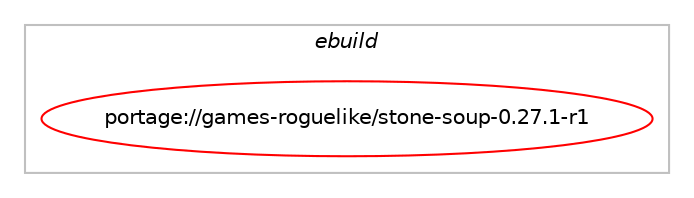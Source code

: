 digraph prolog {

# *************
# Graph options
# *************

newrank=true;
concentrate=true;
compound=true;
graph [rankdir=LR,fontname=Helvetica,fontsize=10,ranksep=1.5];#, ranksep=2.5, nodesep=0.2];
edge  [arrowhead=vee];
node  [fontname=Helvetica,fontsize=10];

# **********
# The ebuild
# **********

subgraph cluster_leftcol {
color=gray;
label=<<i>ebuild</i>>;
id [label="portage://games-roguelike/stone-soup-0.27.1-r1", color=red, width=4, href="../games-roguelike/stone-soup-0.27.1-r1.svg"];
}

# ****************
# The dependencies
# ****************

subgraph cluster_midcol {
color=gray;
label=<<i>dependencies</i>>;
subgraph cluster_compile {
fillcolor="#eeeeee";
style=filled;
label=<<i>compile</i>>;
# *** BEGIN UNKNOWN DEPENDENCY TYPE (TODO) ***
# id -> equal(use_conditional_group(negative,ncurses,portage://games-roguelike/stone-soup-0.27.1-r1,[use_conditional_group(negative,tiles,portage://games-roguelike/stone-soup-0.27.1-r1,[package_dependency(portage://games-roguelike/stone-soup-0.27.1-r1,install,no,sys-libs,ncurses,none,[,,],[slot(0)],[])])]))
# *** END UNKNOWN DEPENDENCY TYPE (TODO) ***

# *** BEGIN UNKNOWN DEPENDENCY TYPE (TODO) ***
# id -> equal(use_conditional_group(positive,lua_single_target_lua5-1,portage://games-roguelike/stone-soup-0.27.1-r1,[package_dependency(portage://games-roguelike/stone-soup-0.27.1-r1,install,no,dev-lang,lua,none,[,,],[slot(5.1)],[use(enable(deprecated),none)])]))
# *** END UNKNOWN DEPENDENCY TYPE (TODO) ***

# *** BEGIN UNKNOWN DEPENDENCY TYPE (TODO) ***
# id -> equal(use_conditional_group(positive,ncurses,portage://games-roguelike/stone-soup-0.27.1-r1,[package_dependency(portage://games-roguelike/stone-soup-0.27.1-r1,install,no,sys-libs,ncurses,none,[,,],[slot(0)],[])]))
# *** END UNKNOWN DEPENDENCY TYPE (TODO) ***

# *** BEGIN UNKNOWN DEPENDENCY TYPE (TODO) ***
# id -> equal(use_conditional_group(positive,test,portage://games-roguelike/stone-soup-0.27.1-r1,[package_dependency(portage://games-roguelike/stone-soup-0.27.1-r1,install,no,dev-cpp,catch,smaller,[3.0.0,,,3.0.0],[slot(0)],[])]))
# *** END UNKNOWN DEPENDENCY TYPE (TODO) ***

# *** BEGIN UNKNOWN DEPENDENCY TYPE (TODO) ***
# id -> equal(use_conditional_group(positive,tiles,portage://games-roguelike/stone-soup-0.27.1-r1,[package_dependency(portage://games-roguelike/stone-soup-0.27.1-r1,install,no,media-fonts,dejavu,none,[,,],[],[]),package_dependency(portage://games-roguelike/stone-soup-0.27.1-r1,install,no,media-libs,freetype,none,[,,],[slot(2)],[]),package_dependency(portage://games-roguelike/stone-soup-0.27.1-r1,install,no,media-libs,libpng,none,[,,],[slot(0)],[]),use_conditional_group(positive,sound,portage://games-roguelike/stone-soup-0.27.1-r1,[package_dependency(portage://games-roguelike/stone-soup-0.27.1-r1,install,no,media-libs,libsdl2,none,[,,],[],[use(enable(X),none),use(enable(opengl),none),use(enable(sound),none),use(enable(video),none)]),package_dependency(portage://games-roguelike/stone-soup-0.27.1-r1,install,no,media-libs,sdl2-mixer,none,[,,],[],[])]),use_conditional_group(negative,sound,portage://games-roguelike/stone-soup-0.27.1-r1,[package_dependency(portage://games-roguelike/stone-soup-0.27.1-r1,install,no,media-libs,libsdl2,none,[,,],[],[use(enable(X),none),use(enable(opengl),none),use(enable(video),none)])]),package_dependency(portage://games-roguelike/stone-soup-0.27.1-r1,install,no,media-libs,sdl2-image,none,[,,],[],[use(enable(png),none)]),package_dependency(portage://games-roguelike/stone-soup-0.27.1-r1,install,no,virtual,glu,none,[,,],[],[]),package_dependency(portage://games-roguelike/stone-soup-0.27.1-r1,install,no,virtual,opengl,none,[,,],[],[])]))
# *** END UNKNOWN DEPENDENCY TYPE (TODO) ***

# *** BEGIN UNKNOWN DEPENDENCY TYPE (TODO) ***
# id -> equal(use_conditional_group(positive,tiles,portage://games-roguelike/stone-soup-0.27.1-r1,[package_dependency(portage://games-roguelike/stone-soup-0.27.1-r1,install,no,sys-libs,ncurses,none,[,,],[slot(0)],[])]))
# *** END UNKNOWN DEPENDENCY TYPE (TODO) ***

# *** BEGIN UNKNOWN DEPENDENCY TYPE (TODO) ***
# id -> equal(package_dependency(portage://games-roguelike/stone-soup-0.27.1-r1,install,no,dev-db,sqlite,none,[,,],[slot(3)],[]))
# *** END UNKNOWN DEPENDENCY TYPE (TODO) ***

# *** BEGIN UNKNOWN DEPENDENCY TYPE (TODO) ***
# id -> equal(package_dependency(portage://games-roguelike/stone-soup-0.27.1-r1,install,no,sys-libs,zlib,none,[,,],[],[]))
# *** END UNKNOWN DEPENDENCY TYPE (TODO) ***

}
subgraph cluster_compileandrun {
fillcolor="#eeeeee";
style=filled;
label=<<i>compile and run</i>>;
}
subgraph cluster_run {
fillcolor="#eeeeee";
style=filled;
label=<<i>run</i>>;
# *** BEGIN UNKNOWN DEPENDENCY TYPE (TODO) ***
# id -> equal(use_conditional_group(negative,ncurses,portage://games-roguelike/stone-soup-0.27.1-r1,[use_conditional_group(negative,tiles,portage://games-roguelike/stone-soup-0.27.1-r1,[package_dependency(portage://games-roguelike/stone-soup-0.27.1-r1,run,no,sys-libs,ncurses,none,[,,],[slot(0)],[])])]))
# *** END UNKNOWN DEPENDENCY TYPE (TODO) ***

# *** BEGIN UNKNOWN DEPENDENCY TYPE (TODO) ***
# id -> equal(use_conditional_group(positive,lua_single_target_lua5-1,portage://games-roguelike/stone-soup-0.27.1-r1,[package_dependency(portage://games-roguelike/stone-soup-0.27.1-r1,run,no,dev-lang,lua,none,[,,],[slot(5.1)],[use(enable(deprecated),none)])]))
# *** END UNKNOWN DEPENDENCY TYPE (TODO) ***

# *** BEGIN UNKNOWN DEPENDENCY TYPE (TODO) ***
# id -> equal(use_conditional_group(positive,ncurses,portage://games-roguelike/stone-soup-0.27.1-r1,[package_dependency(portage://games-roguelike/stone-soup-0.27.1-r1,run,no,sys-libs,ncurses,none,[,,],[slot(0)],[])]))
# *** END UNKNOWN DEPENDENCY TYPE (TODO) ***

# *** BEGIN UNKNOWN DEPENDENCY TYPE (TODO) ***
# id -> equal(use_conditional_group(positive,tiles,portage://games-roguelike/stone-soup-0.27.1-r1,[package_dependency(portage://games-roguelike/stone-soup-0.27.1-r1,run,no,media-fonts,dejavu,none,[,,],[],[]),package_dependency(portage://games-roguelike/stone-soup-0.27.1-r1,run,no,media-libs,freetype,none,[,,],[slot(2)],[]),package_dependency(portage://games-roguelike/stone-soup-0.27.1-r1,run,no,media-libs,libpng,none,[,,],[slot(0)],[]),use_conditional_group(positive,sound,portage://games-roguelike/stone-soup-0.27.1-r1,[package_dependency(portage://games-roguelike/stone-soup-0.27.1-r1,run,no,media-libs,libsdl2,none,[,,],[],[use(enable(X),none),use(enable(opengl),none),use(enable(sound),none),use(enable(video),none)]),package_dependency(portage://games-roguelike/stone-soup-0.27.1-r1,run,no,media-libs,sdl2-mixer,none,[,,],[],[])]),use_conditional_group(negative,sound,portage://games-roguelike/stone-soup-0.27.1-r1,[package_dependency(portage://games-roguelike/stone-soup-0.27.1-r1,run,no,media-libs,libsdl2,none,[,,],[],[use(enable(X),none),use(enable(opengl),none),use(enable(video),none)])]),package_dependency(portage://games-roguelike/stone-soup-0.27.1-r1,run,no,media-libs,sdl2-image,none,[,,],[],[use(enable(png),none)]),package_dependency(portage://games-roguelike/stone-soup-0.27.1-r1,run,no,virtual,glu,none,[,,],[],[]),package_dependency(portage://games-roguelike/stone-soup-0.27.1-r1,run,no,virtual,opengl,none,[,,],[],[])]))
# *** END UNKNOWN DEPENDENCY TYPE (TODO) ***

# *** BEGIN UNKNOWN DEPENDENCY TYPE (TODO) ***
# id -> equal(package_dependency(portage://games-roguelike/stone-soup-0.27.1-r1,run,no,dev-db,sqlite,none,[,,],[slot(3)],[]))
# *** END UNKNOWN DEPENDENCY TYPE (TODO) ***

# *** BEGIN UNKNOWN DEPENDENCY TYPE (TODO) ***
# id -> equal(package_dependency(portage://games-roguelike/stone-soup-0.27.1-r1,run,no,sys-libs,zlib,none,[,,],[],[]))
# *** END UNKNOWN DEPENDENCY TYPE (TODO) ***

}
}

# **************
# The candidates
# **************

subgraph cluster_choices {
rank=same;
color=gray;
label=<<i>candidates</i>>;

}

}
